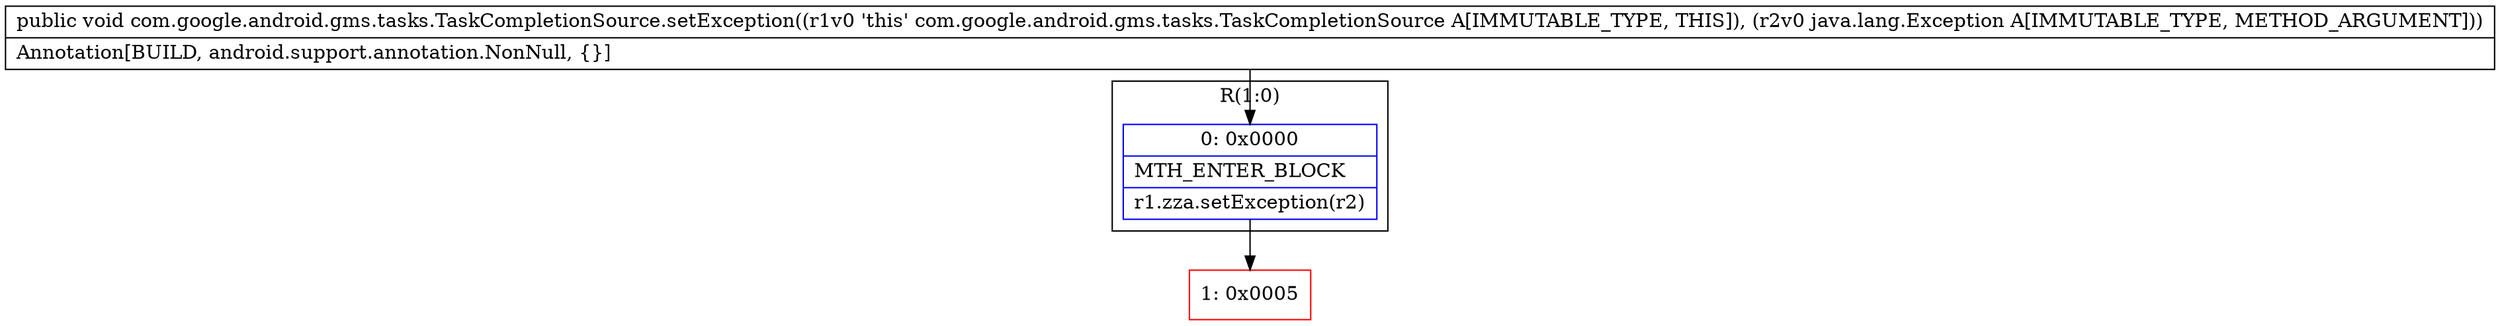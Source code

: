 digraph "CFG forcom.google.android.gms.tasks.TaskCompletionSource.setException(Ljava\/lang\/Exception;)V" {
subgraph cluster_Region_1508889063 {
label = "R(1:0)";
node [shape=record,color=blue];
Node_0 [shape=record,label="{0\:\ 0x0000|MTH_ENTER_BLOCK\l|r1.zza.setException(r2)\l}"];
}
Node_1 [shape=record,color=red,label="{1\:\ 0x0005}"];
MethodNode[shape=record,label="{public void com.google.android.gms.tasks.TaskCompletionSource.setException((r1v0 'this' com.google.android.gms.tasks.TaskCompletionSource A[IMMUTABLE_TYPE, THIS]), (r2v0 java.lang.Exception A[IMMUTABLE_TYPE, METHOD_ARGUMENT]))  | Annotation[BUILD, android.support.annotation.NonNull, \{\}]\l}"];
MethodNode -> Node_0;
Node_0 -> Node_1;
}

